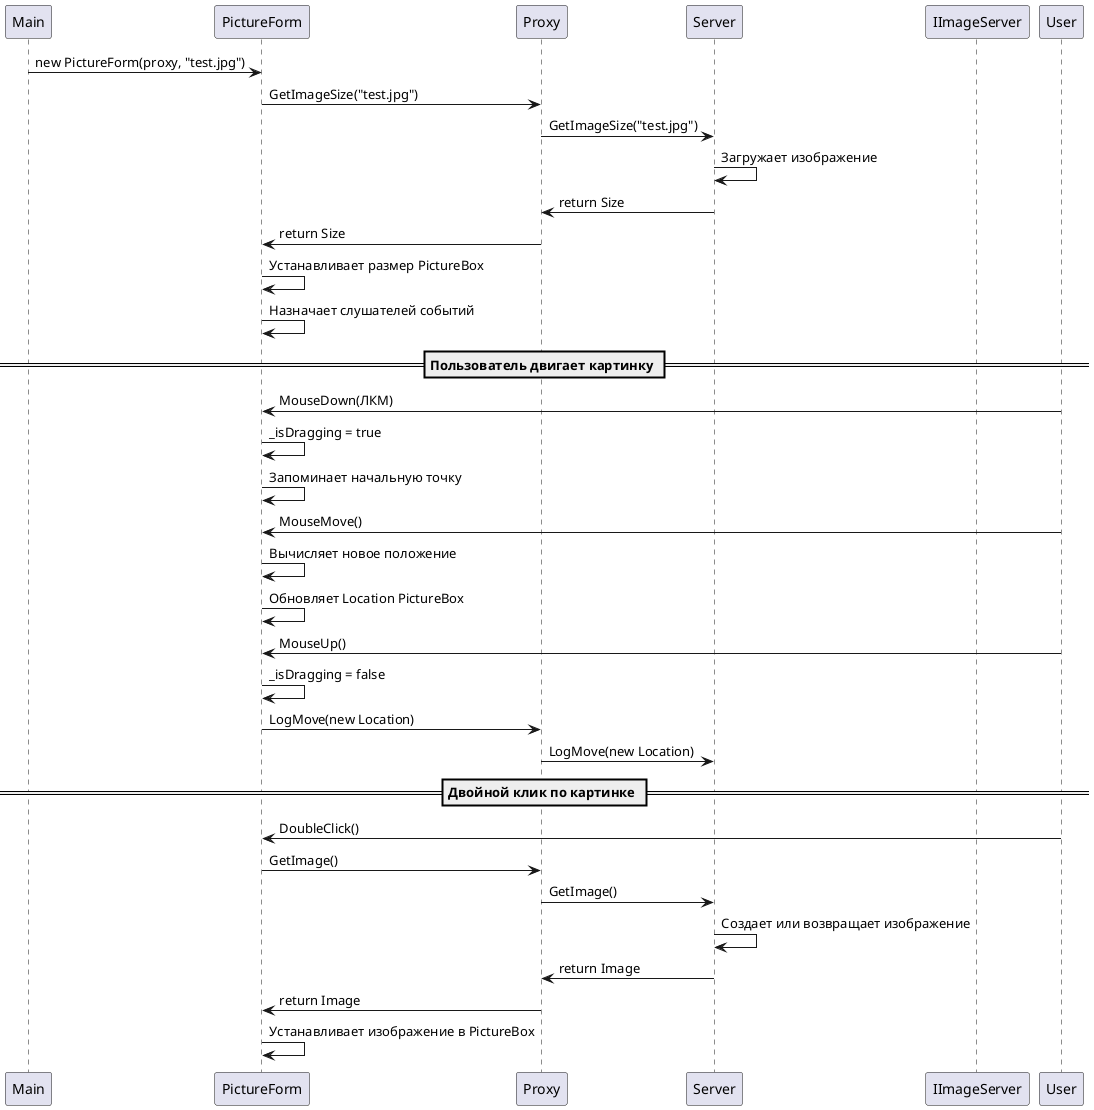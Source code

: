 @startuml
participant "Main" as Main
participant "PictureForm" as Form
participant "Proxy" as Proxy
participant "Server" as Server
participant "IImageServer" as IImageServer

Main -> Form: new PictureForm(proxy, "test.jpg")
Form -> Proxy: GetImageSize("test.jpg")
Proxy -> Server: GetImageSize("test.jpg")
Server -> Server: Загружает изображение
Server -> Proxy: return Size
Proxy -> Form: return Size
Form -> Form: Устанавливает размер PictureBox
Form -> Form: Назначает слушателей событий

== Пользователь двигает картинку ==
User -> Form: MouseDown(ЛКМ)
Form -> Form: _isDragging = true
Form -> Form: Запоминает начальную точку

User -> Form: MouseMove()
Form -> Form: Вычисляет новое положение
Form -> Form: Обновляет Location PictureBox

User -> Form: MouseUp()
Form -> Form: _isDragging = false
Form -> Proxy: LogMove(new Location)
Proxy -> Server: LogMove(new Location)

== Двойной клик по картинке ==
User -> Form: DoubleClick()
Form -> Proxy: GetImage()
Proxy -> Server: GetImage()
Server -> Server: Создает или возвращает изображение
Server -> Proxy: return Image
Proxy -> Form: return Image
Form -> Form: Устанавливает изображение в PictureBox

@enduml
